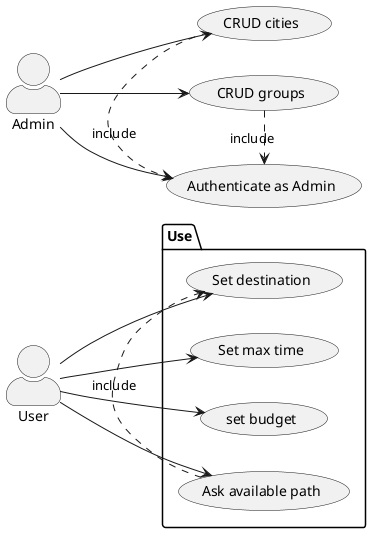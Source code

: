 @startuml
left to right direction
skinparam actorStyle awesome
:User:
:Admin:
package Use {
    User --> (Set max time)
    User --> (set budget)
    User --> (Ask available path)
    User --> (Set destination)
    (Ask available path) .> (Set destination) : include
}

Admin --> (CRUD cities)
Admin --> (CRUD groups)
Admin --> (Authenticate as Admin)
(CRUD cities) .> (Authenticate as Admin) : include
(CRUD groups) .> (Authenticate as Admin) : include
@enduml
